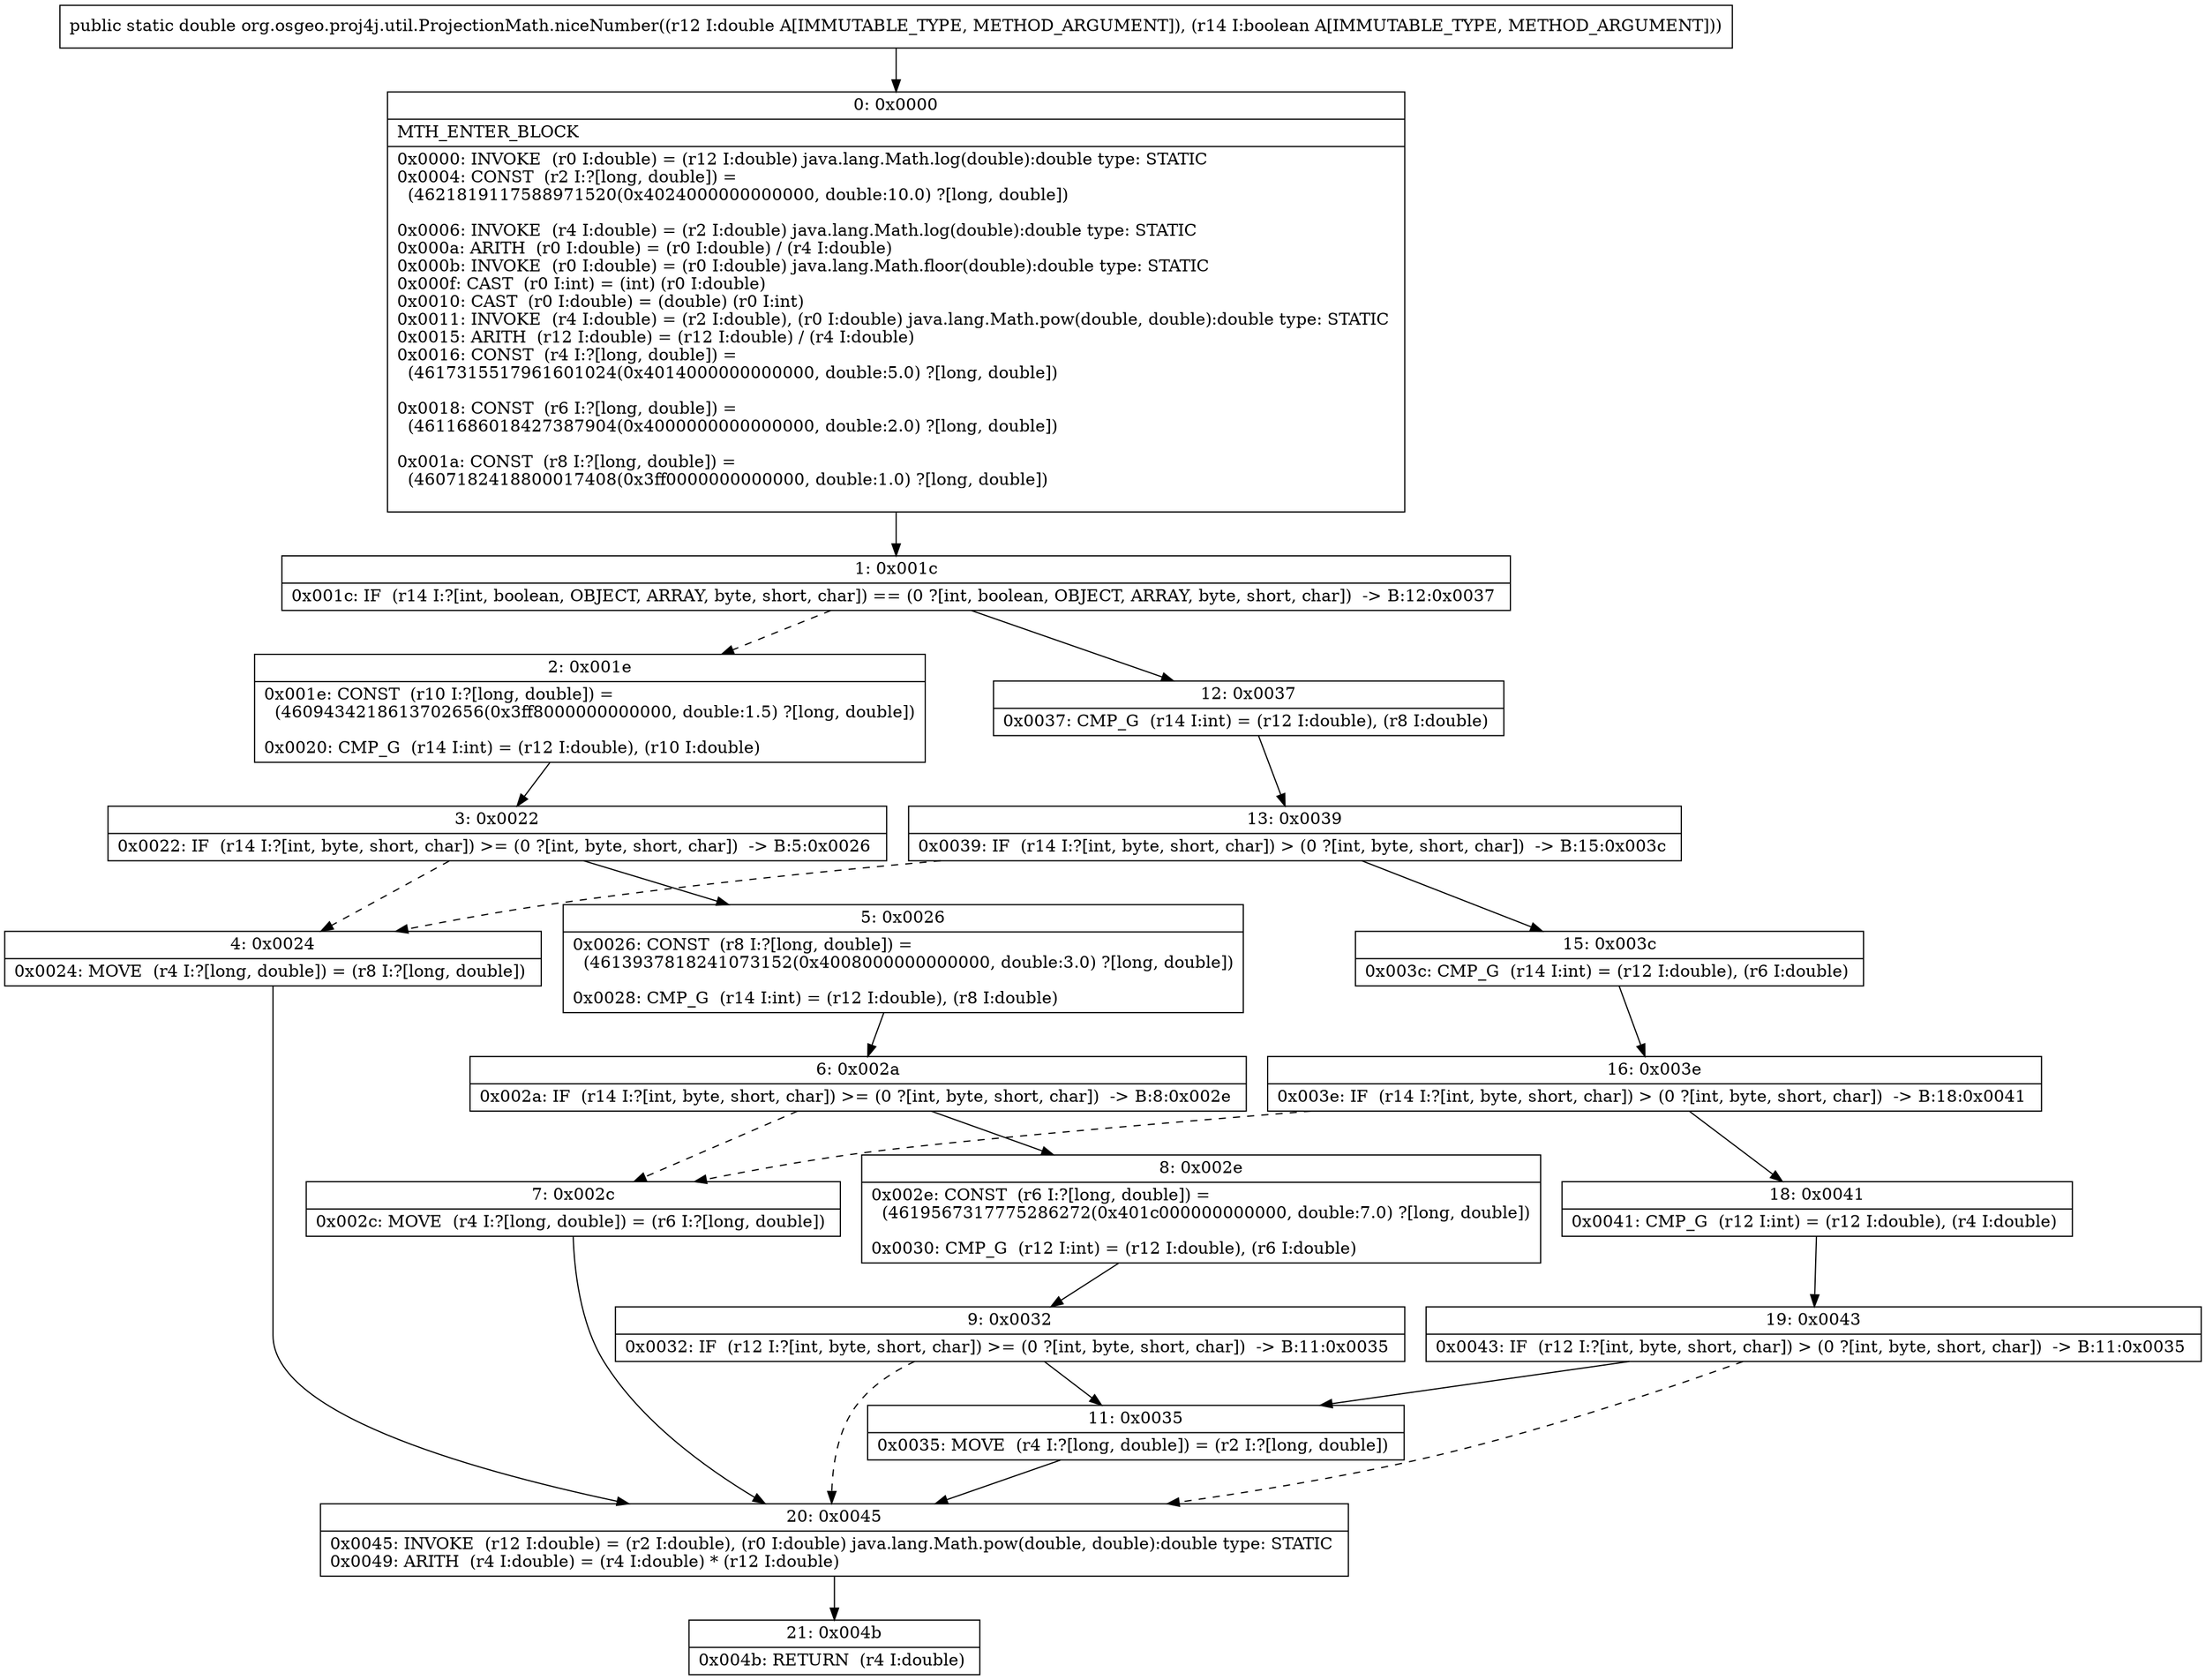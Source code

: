 digraph "CFG fororg.osgeo.proj4j.util.ProjectionMath.niceNumber(DZ)D" {
Node_0 [shape=record,label="{0\:\ 0x0000|MTH_ENTER_BLOCK\l|0x0000: INVOKE  (r0 I:double) = (r12 I:double) java.lang.Math.log(double):double type: STATIC \l0x0004: CONST  (r2 I:?[long, double]) = \l  (4621819117588971520(0x4024000000000000, double:10.0) ?[long, double])\l \l0x0006: INVOKE  (r4 I:double) = (r2 I:double) java.lang.Math.log(double):double type: STATIC \l0x000a: ARITH  (r0 I:double) = (r0 I:double) \/ (r4 I:double) \l0x000b: INVOKE  (r0 I:double) = (r0 I:double) java.lang.Math.floor(double):double type: STATIC \l0x000f: CAST  (r0 I:int) = (int) (r0 I:double) \l0x0010: CAST  (r0 I:double) = (double) (r0 I:int) \l0x0011: INVOKE  (r4 I:double) = (r2 I:double), (r0 I:double) java.lang.Math.pow(double, double):double type: STATIC \l0x0015: ARITH  (r12 I:double) = (r12 I:double) \/ (r4 I:double) \l0x0016: CONST  (r4 I:?[long, double]) = \l  (4617315517961601024(0x4014000000000000, double:5.0) ?[long, double])\l \l0x0018: CONST  (r6 I:?[long, double]) = \l  (4611686018427387904(0x4000000000000000, double:2.0) ?[long, double])\l \l0x001a: CONST  (r8 I:?[long, double]) = \l  (4607182418800017408(0x3ff0000000000000, double:1.0) ?[long, double])\l \l}"];
Node_1 [shape=record,label="{1\:\ 0x001c|0x001c: IF  (r14 I:?[int, boolean, OBJECT, ARRAY, byte, short, char]) == (0 ?[int, boolean, OBJECT, ARRAY, byte, short, char])  \-\> B:12:0x0037 \l}"];
Node_2 [shape=record,label="{2\:\ 0x001e|0x001e: CONST  (r10 I:?[long, double]) = \l  (4609434218613702656(0x3ff8000000000000, double:1.5) ?[long, double])\l \l0x0020: CMP_G  (r14 I:int) = (r12 I:double), (r10 I:double) \l}"];
Node_3 [shape=record,label="{3\:\ 0x0022|0x0022: IF  (r14 I:?[int, byte, short, char]) \>= (0 ?[int, byte, short, char])  \-\> B:5:0x0026 \l}"];
Node_4 [shape=record,label="{4\:\ 0x0024|0x0024: MOVE  (r4 I:?[long, double]) = (r8 I:?[long, double]) \l}"];
Node_5 [shape=record,label="{5\:\ 0x0026|0x0026: CONST  (r8 I:?[long, double]) = \l  (4613937818241073152(0x4008000000000000, double:3.0) ?[long, double])\l \l0x0028: CMP_G  (r14 I:int) = (r12 I:double), (r8 I:double) \l}"];
Node_6 [shape=record,label="{6\:\ 0x002a|0x002a: IF  (r14 I:?[int, byte, short, char]) \>= (0 ?[int, byte, short, char])  \-\> B:8:0x002e \l}"];
Node_7 [shape=record,label="{7\:\ 0x002c|0x002c: MOVE  (r4 I:?[long, double]) = (r6 I:?[long, double]) \l}"];
Node_8 [shape=record,label="{8\:\ 0x002e|0x002e: CONST  (r6 I:?[long, double]) = \l  (4619567317775286272(0x401c000000000000, double:7.0) ?[long, double])\l \l0x0030: CMP_G  (r12 I:int) = (r12 I:double), (r6 I:double) \l}"];
Node_9 [shape=record,label="{9\:\ 0x0032|0x0032: IF  (r12 I:?[int, byte, short, char]) \>= (0 ?[int, byte, short, char])  \-\> B:11:0x0035 \l}"];
Node_11 [shape=record,label="{11\:\ 0x0035|0x0035: MOVE  (r4 I:?[long, double]) = (r2 I:?[long, double]) \l}"];
Node_12 [shape=record,label="{12\:\ 0x0037|0x0037: CMP_G  (r14 I:int) = (r12 I:double), (r8 I:double) \l}"];
Node_13 [shape=record,label="{13\:\ 0x0039|0x0039: IF  (r14 I:?[int, byte, short, char]) \> (0 ?[int, byte, short, char])  \-\> B:15:0x003c \l}"];
Node_15 [shape=record,label="{15\:\ 0x003c|0x003c: CMP_G  (r14 I:int) = (r12 I:double), (r6 I:double) \l}"];
Node_16 [shape=record,label="{16\:\ 0x003e|0x003e: IF  (r14 I:?[int, byte, short, char]) \> (0 ?[int, byte, short, char])  \-\> B:18:0x0041 \l}"];
Node_18 [shape=record,label="{18\:\ 0x0041|0x0041: CMP_G  (r12 I:int) = (r12 I:double), (r4 I:double) \l}"];
Node_19 [shape=record,label="{19\:\ 0x0043|0x0043: IF  (r12 I:?[int, byte, short, char]) \> (0 ?[int, byte, short, char])  \-\> B:11:0x0035 \l}"];
Node_20 [shape=record,label="{20\:\ 0x0045|0x0045: INVOKE  (r12 I:double) = (r2 I:double), (r0 I:double) java.lang.Math.pow(double, double):double type: STATIC \l0x0049: ARITH  (r4 I:double) = (r4 I:double) * (r12 I:double) \l}"];
Node_21 [shape=record,label="{21\:\ 0x004b|0x004b: RETURN  (r4 I:double) \l}"];
MethodNode[shape=record,label="{public static double org.osgeo.proj4j.util.ProjectionMath.niceNumber((r12 I:double A[IMMUTABLE_TYPE, METHOD_ARGUMENT]), (r14 I:boolean A[IMMUTABLE_TYPE, METHOD_ARGUMENT])) }"];
MethodNode -> Node_0;
Node_0 -> Node_1;
Node_1 -> Node_2[style=dashed];
Node_1 -> Node_12;
Node_2 -> Node_3;
Node_3 -> Node_4[style=dashed];
Node_3 -> Node_5;
Node_4 -> Node_20;
Node_5 -> Node_6;
Node_6 -> Node_7[style=dashed];
Node_6 -> Node_8;
Node_7 -> Node_20;
Node_8 -> Node_9;
Node_9 -> Node_11;
Node_9 -> Node_20[style=dashed];
Node_11 -> Node_20;
Node_12 -> Node_13;
Node_13 -> Node_15;
Node_13 -> Node_4[style=dashed];
Node_15 -> Node_16;
Node_16 -> Node_18;
Node_16 -> Node_7[style=dashed];
Node_18 -> Node_19;
Node_19 -> Node_11;
Node_19 -> Node_20[style=dashed];
Node_20 -> Node_21;
}

